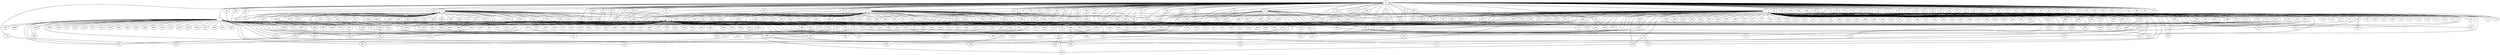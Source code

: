 
graph graphname {
    0 -- 1
0 -- 2
0 -- 3
0 -- 4
0 -- 5
0 -- 6
0 -- 7
0 -- 8
0 -- 9
0 -- 10
0 -- 11
0 -- 12
0 -- 13
0 -- 14
0 -- 15
0 -- 16
0 -- 17
0 -- 18
0 -- 19
0 -- 20
0 -- 21
0 -- 22
0 -- 23
0 -- 24
0 -- 25
0 -- 26
0 -- 27
0 -- 28
0 -- 29
0 -- 30
0 -- 31
0 -- 32
0 -- 33
0 -- 34
0 -- 35
0 -- 36
0 -- 37
0 -- 38
0 -- 39
0 -- 40
0 -- 41
0 -- 42
0 -- 43
0 -- 44
0 -- 45
0 -- 46
0 -- 47
0 -- 48
0 -- 49
0 -- 50
0 -- 51
0 -- 52
0 -- 53
0 -- 54
0 -- 55
0 -- 56
0 -- 57
0 -- 58
0 -- 59
0 -- 60
0 -- 61
0 -- 62
0 -- 63
0 -- 64
0 -- 65
0 -- 66
0 -- 67
0 -- 68
0 -- 69
0 -- 70
0 -- 71
0 -- 72
0 -- 73
0 -- 74
0 -- 75
0 -- 76
0 -- 77
0 -- 78
0 -- 79
0 -- 80
0 -- 81
0 -- 82
0 -- 83
0 -- 84
0 -- 85
0 -- 86
0 -- 87
0 -- 88
0 -- 89
0 -- 90
0 -- 91
0 -- 92
0 -- 93
0 -- 94
0 -- 95
0 -- 96
0 -- 97
0 -- 98
0 -- 99
0 -- 100
0 -- 101
0 -- 102
0 -- 103
0 -- 104
0 -- 105
0 -- 106
0 -- 107
1 -- 128
1 -- 130
1 -- 131
1 -- 132
1 -- 133
1 -- 134
1 -- 129
1 -- 136
1 -- 137
1 -- 135
1 -- 108
1 -- 109
1 -- 110
1 -- 111
1 -- 112
1 -- 113
1 -- 114
1 -- 115
1 -- 116
1 -- 117
1 -- 118
1 -- 119
1 -- 120
1 -- 121
1 -- 122
1 -- 123
1 -- 124
1 -- 125
1 -- 126
1 -- 127
2 -- 138
2 -- 139
2 -- 140
2 -- 141
2 -- 142
2 -- 143
2 -- 144
2 -- 145
2 -- 146
2 -- 147
2 -- 148
2 -- 149
2 -- 150
2 -- 151
2 -- 152
2 -- 153
2 -- 154
2 -- 155
2 -- 156
2 -- 157
2 -- 158
2 -- 159
2 -- 160
2 -- 161
2 -- 162
2 -- 163
2 -- 164
2 -- 165
2 -- 166
2 -- 167
2 -- 168
2 -- 169
2 -- 170
2 -- 171
2 -- 172
2 -- 173
2 -- 174
2 -- 175
2 -- 176
2 -- 177
2 -- 178
2 -- 179
2 -- 180
2 -- 181
2 -- 182
2 -- 183
2 -- 184
2 -- 185
2 -- 186
2 -- 187
2 -- 102
3 -- 188
3 -- 189
3 -- 190
3 -- 191
3 -- 192
3 -- 193
3 -- 194
3 -- 195
3 -- 196
3 -- 197
3 -- 198
3 -- 199
3 -- 200
3 -- 201
3 -- 202
3 -- 203
3 -- 204
3 -- 205
3 -- 206
3 -- 207
3 -- 208
3 -- 209
3 -- 210
3 -- 211
3 -- 212
3 -- 213
3 -- 214
3 -- 215
3 -- 216
3 -- 217
3 -- 218
3 -- 219
3 -- 220
3 -- 221
3 -- 222
3 -- 223
3 -- 224
3 -- 225
3 -- 226
3 -- 227
3 -- 228
3 -- 229
3 -- 230
3 -- 231
3 -- 232
3 -- 233
3 -- 234
3 -- 235
3 -- 236
3 -- 237
3 -- 238
3 -- 239
3 -- 83
4 -- 256
4 -- 258
4 -- 259
4 -- 260
4 -- 261
4 -- 262
4 -- 257
4 -- 240
4 -- 241
4 -- 242
4 -- 243
4 -- 244
4 -- 245
4 -- 246
4 -- 247
4 -- 248
4 -- 249
4 -- 250
4 -- 251
4 -- 252
4 -- 253
4 -- 254
4 -- 255
5 -- 263
5 -- 264
5 -- 265
5 -- 266
5 -- 267
5 -- 268
5 -- 269
5 -- 270
5 -- 271
5 -- 272
5 -- 273
5 -- 274
5 -- 275
5 -- 276
5 -- 277
5 -- 278
5 -- 279
5 -- 280
5 -- 281
5 -- 282
5 -- 283
5 -- 284
5 -- 285
5 -- 286
5 -- 287
5 -- 288
5 -- 289
5 -- 290
5 -- 291
5 -- 292
5 -- 293
5 -- 294
5 -- 295
5 -- 296
5 -- 297
5 -- 298
5 -- 299
5 -- 300
5 -- 301
5 -- 302
5 -- 303
5 -- 304
5 -- 305
5 -- 306
5 -- 307
5 -- 308
5 -- 309
5 -- 310
5 -- 311
5 -- 312
5 -- 313
5 -- 314
5 -- 315
5 -- 316
5 -- 317
5 -- 318
5 -- 319
5 -- 320
5 -- 321
5 -- 322
5 -- 323
5 -- 324
5 -- 325
5 -- 326
5 -- 327
5 -- 328
5 -- 329
5 -- 330
5 -- 331
5 -- 332
5 -- 333
5 -- 334
5 -- 335
5 -- 336
5 -- 337
5 -- 338
5 -- 339
5 -- 340
5 -- 341
5 -- 342
5 -- 343
5 -- 344
5 -- 345
5 -- 346
5 -- 347
5 -- 348
5 -- 349
5 -- 350
5 -- 351
5 -- 352
5 -- 353
5 -- 354
5 -- 355
5 -- 356
5 -- 357
5 -- 358
5 -- 359
5 -- 360
5 -- 361
5 -- 362
5 -- 363
5 -- 364
5 -- 365
5 -- 366
5 -- 367
5 -- 368
5 -- 369
5 -- 370
5 -- 371
5 -- 372
5 -- 373
5 -- 374
5 -- 375
5 -- 376
5 -- 377
5 -- 378
5 -- 379
5 -- 380
6 -- 384
6 -- 386
6 -- 387
6 -- 388
6 -- 389
6 -- 390
6 -- 385
6 -- 392
6 -- 393
6 -- 394
6 -- 395
6 -- 396
6 -- 397
6 -- 398
6 -- 399
6 -- 400
6 -- 401
6 -- 402
6 -- 403
6 -- 404
6 -- 405
6 -- 406
6 -- 407
6 -- 408
6 -- 409
6 -- 410
6 -- 411
6 -- 412
6 -- 413
6 -- 414
6 -- 415
6 -- 416
6 -- 417
6 -- 418
6 -- 419
6 -- 420
6 -- 421
6 -- 422
6 -- 423
6 -- 424
6 -- 425
6 -- 426
6 -- 391
6 -- 428
6 -- 429
6 -- 430
6 -- 431
6 -- 432
6 -- 433
6 -- 434
6 -- 435
6 -- 436
6 -- 437
6 -- 438
6 -- 439
6 -- 440
6 -- 441
6 -- 442
6 -- 443
6 -- 444
6 -- 445
6 -- 446
6 -- 427
6 -- 381
6 -- 382
6 -- 383
6 -- 48
7 -- 447
7 -- 448
7 -- 449
7 -- 450
7 -- 451
7 -- 452
7 -- 453
7 -- 454
7 -- 455
7 -- 456
7 -- 457
7 -- 458
7 -- 459
7 -- 460
7 -- 461
7 -- 462
7 -- 463
7 -- 464
7 -- 465
7 -- 466
7 -- 467
7 -- 468
7 -- 469
7 -- 470
7 -- 471
7 -- 472
7 -- 473
7 -- 474
7 -- 475
7 -- 476
7 -- 477
7 -- 478
7 -- 479
7 -- 480
7 -- 481
7 -- 482
7 -- 483
7 -- 484
7 -- 485
7 -- 486
7 -- 487
7 -- 488
7 -- 489
7 -- 490
7 -- 491
7 -- 492
7 -- 493
7 -- 494
7 -- 495
7 -- 496
7 -- 497
7 -- 498
7 -- 499
7 -- 87
7 -- 124
9 -- 90
9 -- 302
11 -- 73
13 -- 95
13 -- 106
14 -- 187
15 -- 184
16 -- 25
16 -- 122
16 -- 59
18 -- 321
19 -- 177
20 -- 65
20 -- 296
21 -- 152
23 -- 186
23 -- 316
25 -- 286
25 -- 346
26 -- 329
27 -- 252
28 -- 361
28 -- 267
29 -- 200
30 -- 318
31 -- 282
33 -- 295
34 -- 304
37 -- 200
37 -- 90
37 -- 99
38 -- 448
39 -- 215
39 -- 242
46 -- 296
52 -- 198
52 -- 495
56 -- 298
57 -- 291
58 -- 403
60 -- 82
66 -- 473
67 -- 392
68 -- 202
68 -- 188
70 -- 140
70 -- 489
72 -- 119
72 -- 129
72 -- 88
74 -- 408
74 -- 395
74 -- 105
75 -- 263
77 -- 253
77 -- 348
78 -- 356
78 -- 429
79 -- 480
80 -- 154
81 -- 136
81 -- 205
84 -- 246
84 -- 251
85 -- 276
85 -- 325
85 -- 315
87 -- 251
88 -- 97
89 -- 175
90 -- 93
91 -- 192
92 -- 388
95 -- 486
96 -- 378
97 -- 126
97 -- 413
98 -- 404
100 -- 229
101 -- 192
101 -- 393
102 -- 184
103 -- 415
104 -- 238
105 -- 122
105 -- 250
106 -- 122
108 -- 282
108 -- 323
110 -- 481
118 -- 387
119 -- 418
119 -- 149
121 -- 225
122 -- 481
123 -- 473
128 -- 379
129 -- 161
131 -- 403
133 -- 490
134 -- 321
135 -- 458
138 -- 256
139 -- 155
140 -- 381
142 -- 356
145 -- 174
146 -- 163
146 -- 223
147 -- 186
148 -- 285
149 -- 218
150 -- 212
151 -- 493
152 -- 168
154 -- 205
154 -- 200
155 -- 196
155 -- 380
156 -- 163
159 -- 245
160 -- 353
160 -- 176
161 -- 235
162 -- 197
163 -- 277
163 -- 167
164 -- 236
165 -- 438
167 -- 319
169 -- 281
170 -- 252
173 -- 484
174 -- 191
180 -- 197
184 -- 357
187 -- 386
192 -- 285
192 -- 353
194 -- 243
194 -- 393
194 -- 312
196 -- 249
197 -- 256
200 -- 244
200 -- 324
202 -- 475
205 -- 412
206 -- 445
207 -- 486
208 -- 433
209 -- 480
214 -- 464
215 -- 291
216 -- 236
217 -- 256
219 -- 273
223 -- 359
224 -- 473
224 -- 432
224 -- 412
226 -- 380
227 -- 388
228 -- 402
229 -- 245
231 -- 237
232 -- 236
233 -- 485
233 -- 328
234 -- 263
234 -- 487
235 -- 491
236 -- 484
239 -- 356
240 -- 289
240 -- 493
241 -- 320
241 -- 348
244 -- 405
244 -- 444
245 -- 247
247 -- 466
248 -- 251
250 -- 378
250 -- 361
253 -- 281
254 -- 431
256 -- 465
257 -- 431
258 -- 328
262 -- 378
265 -- 466
266 -- 289
267 -- 317
268 -- 345
270 -- 311
277 -- 480
277 -- 420
279 -- 495
283 -- 335
285 -- 442
291 -- 344
292 -- 400
292 -- 312
295 -- 492
295 -- 345
297 -- 409
298 -- 382
299 -- 427
300 -- 471
303 -- 497
307 -- 459
308 -- 397
313 -- 391
314 -- 410
315 -- 444
317 -- 352
324 -- 334
324 -- 330
325 -- 383
326 -- 347
327 -- 443
330 -- 405
331 -- 496
338 -- 342
341 -- 440
343 -- 403
344 -- 454
347 -- 426
355 -- 377
368 -- 376
373 -- 499
373 -- 486
374 -- 458
379 -- 420
387 -- 419
390 -- 399
401 -- 447
402 -- 493
409 -- 411
412 -- 462
438 -- 496
450 -- 488
464 -- 492
475 -- 486

}
